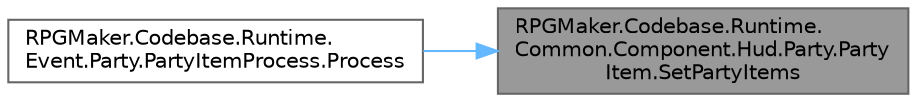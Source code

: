 digraph "RPGMaker.Codebase.Runtime.Common.Component.Hud.Party.PartyItem.SetPartyItems"
{
 // LATEX_PDF_SIZE
  bgcolor="transparent";
  edge [fontname=Helvetica,fontsize=10,labelfontname=Helvetica,labelfontsize=10];
  node [fontname=Helvetica,fontsize=10,shape=box,height=0.2,width=0.4];
  rankdir="RL";
  Node1 [id="Node000001",label="RPGMaker.Codebase.Runtime.\lCommon.Component.Hud.Party.Party\lItem.SetPartyItems",height=0.2,width=0.4,color="gray40", fillcolor="grey60", style="filled", fontcolor="black",tooltip="😁 パーティー・アイテム設定"];
  Node1 -> Node2 [id="edge1_Node000001_Node000002",dir="back",color="steelblue1",style="solid",tooltip=" "];
  Node2 [id="Node000002",label="RPGMaker.Codebase.Runtime.\lEvent.Party.PartyItemProcess.Process",height=0.2,width=0.4,color="grey40", fillcolor="white", style="filled",URL="$d9/d09/class_r_p_g_maker_1_1_codebase_1_1_runtime_1_1_event_1_1_party_1_1_party_item_process.html#a96dbb2a7fa158da96311145947619832",tooltip="😁 処理"];
}
